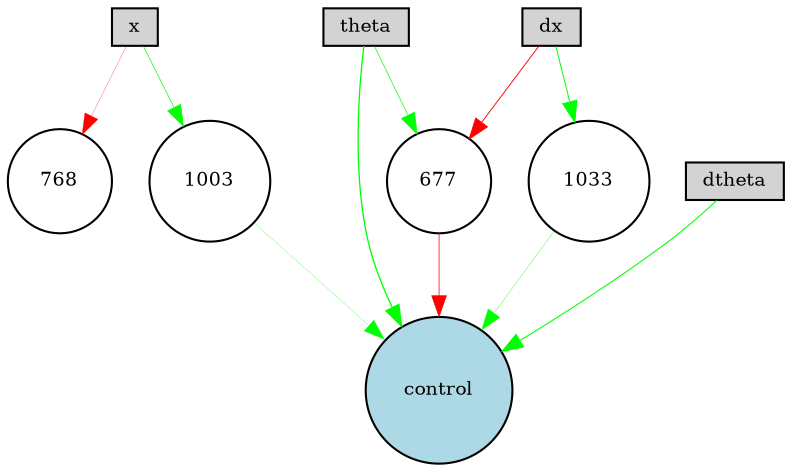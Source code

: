 digraph {
	node [fontsize=9 height=0.2 shape=circle width=0.2]
	x [fillcolor=lightgray shape=box style=filled]
	dx [fillcolor=lightgray shape=box style=filled]
	theta [fillcolor=lightgray shape=box style=filled]
	dtheta [fillcolor=lightgray shape=box style=filled]
	control [fillcolor=lightblue style=filled]
	768 [fillcolor=white style=filled]
	677 [fillcolor=white style=filled]
	1033 [fillcolor=white style=filled]
	1003 [fillcolor=white style=filled]
	theta -> control [color=green penwidth=0.6285927887637821 style=solid]
	dtheta -> control [color=green penwidth=0.5050454969319642 style=solid]
	theta -> 677 [color=green penwidth=0.32553291354191216 style=solid]
	677 -> control [color=red penwidth=0.36609738429886507 style=solid]
	x -> 768 [color=red penwidth=0.1350878389437198 style=solid]
	dx -> 677 [color=red penwidth=0.4451614327909902 style=solid]
	x -> 1003 [color=green penwidth=0.32253225785612194 style=solid]
	1003 -> control [color=green penwidth=0.1203752589458926 style=solid]
	dx -> 1033 [color=green penwidth=0.47930072158149406 style=solid]
	1033 -> control [color=green penwidth=0.16592592165347791 style=solid]
}

